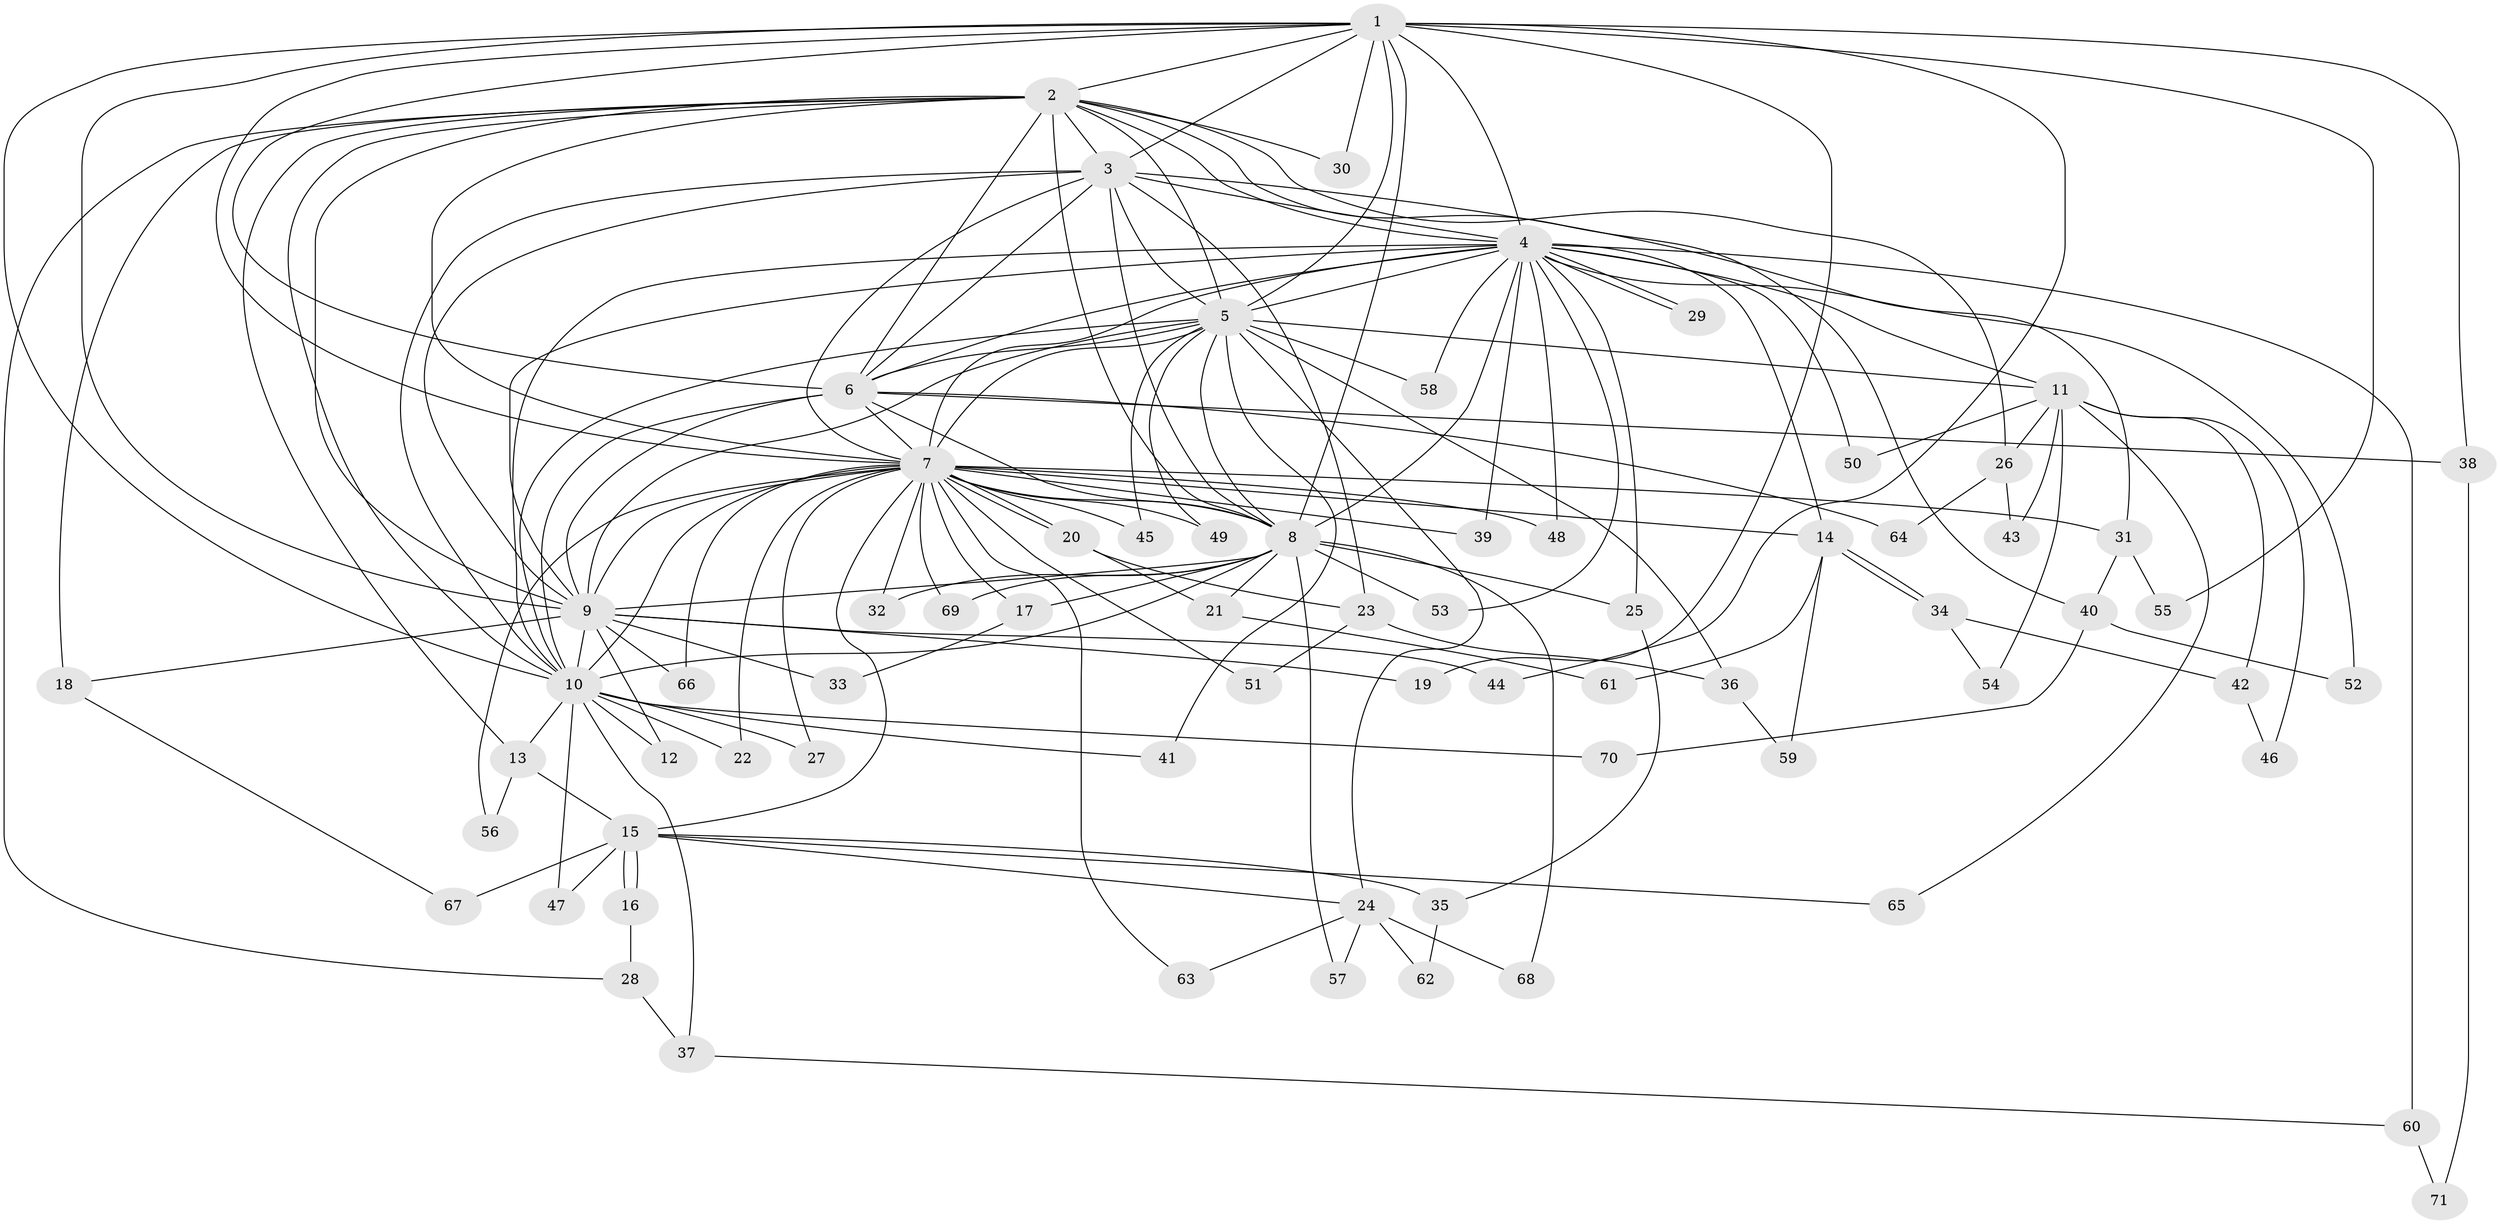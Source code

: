 // coarse degree distribution, {14: 0.06896551724137931, 2: 0.20689655172413793, 8: 0.06896551724137931, 3: 0.2413793103448276, 12: 0.034482758620689655, 10: 0.034482758620689655, 17: 0.034482758620689655, 5: 0.034482758620689655, 4: 0.10344827586206896, 1: 0.034482758620689655, 6: 0.06896551724137931, 13: 0.034482758620689655, 9: 0.034482758620689655}
// Generated by graph-tools (version 1.1) at 2025/36/03/04/25 23:36:25]
// undirected, 71 vertices, 167 edges
graph export_dot {
  node [color=gray90,style=filled];
  1;
  2;
  3;
  4;
  5;
  6;
  7;
  8;
  9;
  10;
  11;
  12;
  13;
  14;
  15;
  16;
  17;
  18;
  19;
  20;
  21;
  22;
  23;
  24;
  25;
  26;
  27;
  28;
  29;
  30;
  31;
  32;
  33;
  34;
  35;
  36;
  37;
  38;
  39;
  40;
  41;
  42;
  43;
  44;
  45;
  46;
  47;
  48;
  49;
  50;
  51;
  52;
  53;
  54;
  55;
  56;
  57;
  58;
  59;
  60;
  61;
  62;
  63;
  64;
  65;
  66;
  67;
  68;
  69;
  70;
  71;
  1 -- 2;
  1 -- 3;
  1 -- 4;
  1 -- 5;
  1 -- 6;
  1 -- 7;
  1 -- 8;
  1 -- 9;
  1 -- 10;
  1 -- 19;
  1 -- 30;
  1 -- 38;
  1 -- 44;
  1 -- 55;
  2 -- 3;
  2 -- 4;
  2 -- 5;
  2 -- 6;
  2 -- 7;
  2 -- 8;
  2 -- 9;
  2 -- 10;
  2 -- 13;
  2 -- 18;
  2 -- 26;
  2 -- 28;
  2 -- 30;
  2 -- 40;
  3 -- 4;
  3 -- 5;
  3 -- 6;
  3 -- 7;
  3 -- 8;
  3 -- 9;
  3 -- 10;
  3 -- 23;
  3 -- 31;
  4 -- 5;
  4 -- 6;
  4 -- 7;
  4 -- 8;
  4 -- 9;
  4 -- 10;
  4 -- 11;
  4 -- 14;
  4 -- 25;
  4 -- 29;
  4 -- 29;
  4 -- 39;
  4 -- 48;
  4 -- 50;
  4 -- 52;
  4 -- 53;
  4 -- 58;
  4 -- 60;
  5 -- 6;
  5 -- 7;
  5 -- 8;
  5 -- 9;
  5 -- 10;
  5 -- 11;
  5 -- 24;
  5 -- 36;
  5 -- 41;
  5 -- 45;
  5 -- 49;
  5 -- 58;
  6 -- 7;
  6 -- 8;
  6 -- 9;
  6 -- 10;
  6 -- 38;
  6 -- 64;
  7 -- 8;
  7 -- 9;
  7 -- 10;
  7 -- 14;
  7 -- 15;
  7 -- 17;
  7 -- 20;
  7 -- 20;
  7 -- 22;
  7 -- 27;
  7 -- 31;
  7 -- 32;
  7 -- 39;
  7 -- 45;
  7 -- 48;
  7 -- 49;
  7 -- 51;
  7 -- 56;
  7 -- 63;
  7 -- 66;
  7 -- 69;
  8 -- 9;
  8 -- 10;
  8 -- 17;
  8 -- 21;
  8 -- 25;
  8 -- 32;
  8 -- 53;
  8 -- 57;
  8 -- 68;
  8 -- 69;
  9 -- 10;
  9 -- 12;
  9 -- 18;
  9 -- 19;
  9 -- 33;
  9 -- 44;
  9 -- 66;
  10 -- 12;
  10 -- 13;
  10 -- 22;
  10 -- 27;
  10 -- 37;
  10 -- 41;
  10 -- 47;
  10 -- 70;
  11 -- 26;
  11 -- 42;
  11 -- 43;
  11 -- 46;
  11 -- 50;
  11 -- 54;
  11 -- 65;
  13 -- 15;
  13 -- 56;
  14 -- 34;
  14 -- 34;
  14 -- 59;
  14 -- 61;
  15 -- 16;
  15 -- 16;
  15 -- 24;
  15 -- 35;
  15 -- 47;
  15 -- 65;
  15 -- 67;
  16 -- 28;
  17 -- 33;
  18 -- 67;
  20 -- 21;
  20 -- 23;
  21 -- 61;
  23 -- 36;
  23 -- 51;
  24 -- 57;
  24 -- 62;
  24 -- 63;
  24 -- 68;
  25 -- 35;
  26 -- 43;
  26 -- 64;
  28 -- 37;
  31 -- 40;
  31 -- 55;
  34 -- 42;
  34 -- 54;
  35 -- 62;
  36 -- 59;
  37 -- 60;
  38 -- 71;
  40 -- 52;
  40 -- 70;
  42 -- 46;
  60 -- 71;
}
